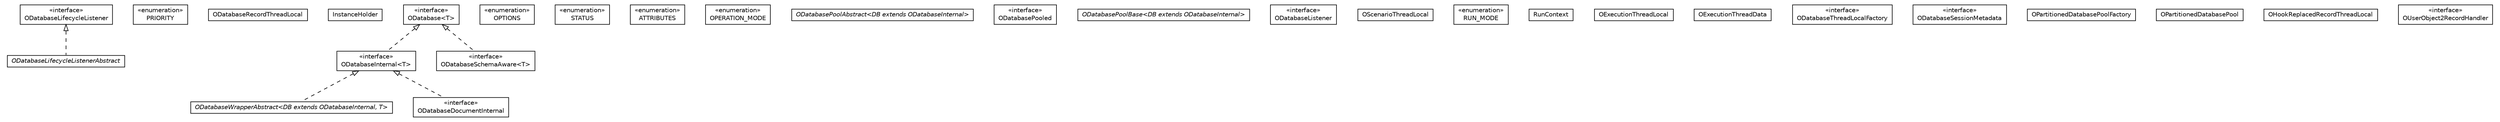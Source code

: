 #!/usr/local/bin/dot
#
# Class diagram 
# Generated by UMLGraph version R5_6-24-gf6e263 (http://www.umlgraph.org/)
#

digraph G {
	edge [fontname="Helvetica",fontsize=10,labelfontname="Helvetica",labelfontsize=10];
	node [fontname="Helvetica",fontsize=10,shape=plaintext];
	nodesep=0.25;
	ranksep=0.5;
	// com.orientechnologies.orient.core.db.ODatabaseLifecycleListener
	c61154 [label=<<table title="com.orientechnologies.orient.core.db.ODatabaseLifecycleListener" border="0" cellborder="1" cellspacing="0" cellpadding="2" port="p" href="./ODatabaseLifecycleListener.html">
		<tr><td><table border="0" cellspacing="0" cellpadding="1">
<tr><td align="center" balign="center"> &#171;interface&#187; </td></tr>
<tr><td align="center" balign="center"> ODatabaseLifecycleListener </td></tr>
		</table></td></tr>
		</table>>, URL="./ODatabaseLifecycleListener.html", fontname="Helvetica", fontcolor="black", fontsize=10.0];
	// com.orientechnologies.orient.core.db.ODatabaseLifecycleListener.PRIORITY
	c61155 [label=<<table title="com.orientechnologies.orient.core.db.ODatabaseLifecycleListener.PRIORITY" border="0" cellborder="1" cellspacing="0" cellpadding="2" port="p" href="./ODatabaseLifecycleListener.PRIORITY.html">
		<tr><td><table border="0" cellspacing="0" cellpadding="1">
<tr><td align="center" balign="center"> &#171;enumeration&#187; </td></tr>
<tr><td align="center" balign="center"> PRIORITY </td></tr>
		</table></td></tr>
		</table>>, URL="./ODatabaseLifecycleListener.PRIORITY.html", fontname="Helvetica", fontcolor="black", fontsize=10.0];
	// com.orientechnologies.orient.core.db.ODatabaseRecordThreadLocal
	c61156 [label=<<table title="com.orientechnologies.orient.core.db.ODatabaseRecordThreadLocal" border="0" cellborder="1" cellspacing="0" cellpadding="2" port="p" href="./ODatabaseRecordThreadLocal.html">
		<tr><td><table border="0" cellspacing="0" cellpadding="1">
<tr><td align="center" balign="center"> ODatabaseRecordThreadLocal </td></tr>
		</table></td></tr>
		</table>>, URL="./ODatabaseRecordThreadLocal.html", fontname="Helvetica", fontcolor="black", fontsize=10.0];
	// com.orientechnologies.orient.core.db.ODatabaseRecordThreadLocal.InstanceHolder
	c61157 [label=<<table title="com.orientechnologies.orient.core.db.ODatabaseRecordThreadLocal.InstanceHolder" border="0" cellborder="1" cellspacing="0" cellpadding="2" port="p" href="./ODatabaseRecordThreadLocal.InstanceHolder.html">
		<tr><td><table border="0" cellspacing="0" cellpadding="1">
<tr><td align="center" balign="center"> InstanceHolder </td></tr>
		</table></td></tr>
		</table>>, URL="./ODatabaseRecordThreadLocal.InstanceHolder.html", fontname="Helvetica", fontcolor="black", fontsize=10.0];
	// com.orientechnologies.orient.core.db.ODatabaseWrapperAbstract<DB extends com.orientechnologies.orient.core.db.ODatabaseInternal, T>
	c61158 [label=<<table title="com.orientechnologies.orient.core.db.ODatabaseWrapperAbstract" border="0" cellborder="1" cellspacing="0" cellpadding="2" port="p" href="./ODatabaseWrapperAbstract.html">
		<tr><td><table border="0" cellspacing="0" cellpadding="1">
<tr><td align="center" balign="center"><font face="Helvetica-Oblique"> ODatabaseWrapperAbstract&lt;DB extends ODatabaseInternal, T&gt; </font></td></tr>
		</table></td></tr>
		</table>>, URL="./ODatabaseWrapperAbstract.html", fontname="Helvetica", fontcolor="black", fontsize=10.0];
	// com.orientechnologies.orient.core.db.ODatabase<T>
	c61159 [label=<<table title="com.orientechnologies.orient.core.db.ODatabase" border="0" cellborder="1" cellspacing="0" cellpadding="2" port="p" href="./ODatabase.html">
		<tr><td><table border="0" cellspacing="0" cellpadding="1">
<tr><td align="center" balign="center"> &#171;interface&#187; </td></tr>
<tr><td align="center" balign="center"> ODatabase&lt;T&gt; </td></tr>
		</table></td></tr>
		</table>>, URL="./ODatabase.html", fontname="Helvetica", fontcolor="black", fontsize=10.0];
	// com.orientechnologies.orient.core.db.ODatabase.OPTIONS
	c61160 [label=<<table title="com.orientechnologies.orient.core.db.ODatabase.OPTIONS" border="0" cellborder="1" cellspacing="0" cellpadding="2" port="p" href="./ODatabase.OPTIONS.html">
		<tr><td><table border="0" cellspacing="0" cellpadding="1">
<tr><td align="center" balign="center"> &#171;enumeration&#187; </td></tr>
<tr><td align="center" balign="center"> OPTIONS </td></tr>
		</table></td></tr>
		</table>>, URL="./ODatabase.OPTIONS.html", fontname="Helvetica", fontcolor="black", fontsize=10.0];
	// com.orientechnologies.orient.core.db.ODatabase.STATUS
	c61161 [label=<<table title="com.orientechnologies.orient.core.db.ODatabase.STATUS" border="0" cellborder="1" cellspacing="0" cellpadding="2" port="p" href="./ODatabase.STATUS.html">
		<tr><td><table border="0" cellspacing="0" cellpadding="1">
<tr><td align="center" balign="center"> &#171;enumeration&#187; </td></tr>
<tr><td align="center" balign="center"> STATUS </td></tr>
		</table></td></tr>
		</table>>, URL="./ODatabase.STATUS.html", fontname="Helvetica", fontcolor="black", fontsize=10.0];
	// com.orientechnologies.orient.core.db.ODatabase.ATTRIBUTES
	c61162 [label=<<table title="com.orientechnologies.orient.core.db.ODatabase.ATTRIBUTES" border="0" cellborder="1" cellspacing="0" cellpadding="2" port="p" href="./ODatabase.ATTRIBUTES.html">
		<tr><td><table border="0" cellspacing="0" cellpadding="1">
<tr><td align="center" balign="center"> &#171;enumeration&#187; </td></tr>
<tr><td align="center" balign="center"> ATTRIBUTES </td></tr>
		</table></td></tr>
		</table>>, URL="./ODatabase.ATTRIBUTES.html", fontname="Helvetica", fontcolor="black", fontsize=10.0];
	// com.orientechnologies.orient.core.db.ODatabase.OPERATION_MODE
	c61163 [label=<<table title="com.orientechnologies.orient.core.db.ODatabase.OPERATION_MODE" border="0" cellborder="1" cellspacing="0" cellpadding="2" port="p" href="./ODatabase.OPERATION_MODE.html">
		<tr><td><table border="0" cellspacing="0" cellpadding="1">
<tr><td align="center" balign="center"> &#171;enumeration&#187; </td></tr>
<tr><td align="center" balign="center"> OPERATION_MODE </td></tr>
		</table></td></tr>
		</table>>, URL="./ODatabase.OPERATION_MODE.html", fontname="Helvetica", fontcolor="black", fontsize=10.0];
	// com.orientechnologies.orient.core.db.ODatabasePoolAbstract<DB extends com.orientechnologies.orient.core.db.ODatabaseInternal>
	c61164 [label=<<table title="com.orientechnologies.orient.core.db.ODatabasePoolAbstract" border="0" cellborder="1" cellspacing="0" cellpadding="2" port="p" href="./ODatabasePoolAbstract.html">
		<tr><td><table border="0" cellspacing="0" cellpadding="1">
<tr><td align="center" balign="center"><font face="Helvetica-Oblique"> ODatabasePoolAbstract&lt;DB extends ODatabaseInternal&gt; </font></td></tr>
		</table></td></tr>
		</table>>, URL="./ODatabasePoolAbstract.html", fontname="Helvetica", fontcolor="black", fontsize=10.0];
	// com.orientechnologies.orient.core.db.ODatabasePooled
	c61165 [label=<<table title="com.orientechnologies.orient.core.db.ODatabasePooled" border="0" cellborder="1" cellspacing="0" cellpadding="2" port="p" href="./ODatabasePooled.html">
		<tr><td><table border="0" cellspacing="0" cellpadding="1">
<tr><td align="center" balign="center"> &#171;interface&#187; </td></tr>
<tr><td align="center" balign="center"> ODatabasePooled </td></tr>
		</table></td></tr>
		</table>>, URL="./ODatabasePooled.html", fontname="Helvetica", fontcolor="black", fontsize=10.0];
	// com.orientechnologies.orient.core.db.ODatabasePoolBase<DB extends com.orientechnologies.orient.core.db.ODatabaseInternal>
	c61166 [label=<<table title="com.orientechnologies.orient.core.db.ODatabasePoolBase" border="0" cellborder="1" cellspacing="0" cellpadding="2" port="p" href="./ODatabasePoolBase.html">
		<tr><td><table border="0" cellspacing="0" cellpadding="1">
<tr><td align="center" balign="center"><font face="Helvetica-Oblique"> ODatabasePoolBase&lt;DB extends ODatabaseInternal&gt; </font></td></tr>
		</table></td></tr>
		</table>>, URL="./ODatabasePoolBase.html", fontname="Helvetica", fontcolor="black", fontsize=10.0];
	// com.orientechnologies.orient.core.db.ODatabaseLifecycleListenerAbstract
	c61167 [label=<<table title="com.orientechnologies.orient.core.db.ODatabaseLifecycleListenerAbstract" border="0" cellborder="1" cellspacing="0" cellpadding="2" port="p" href="./ODatabaseLifecycleListenerAbstract.html">
		<tr><td><table border="0" cellspacing="0" cellpadding="1">
<tr><td align="center" balign="center"><font face="Helvetica-Oblique"> ODatabaseLifecycleListenerAbstract </font></td></tr>
		</table></td></tr>
		</table>>, URL="./ODatabaseLifecycleListenerAbstract.html", fontname="Helvetica", fontcolor="black", fontsize=10.0];
	// com.orientechnologies.orient.core.db.ODatabaseListener
	c61168 [label=<<table title="com.orientechnologies.orient.core.db.ODatabaseListener" border="0" cellborder="1" cellspacing="0" cellpadding="2" port="p" href="./ODatabaseListener.html">
		<tr><td><table border="0" cellspacing="0" cellpadding="1">
<tr><td align="center" balign="center"> &#171;interface&#187; </td></tr>
<tr><td align="center" balign="center"> ODatabaseListener </td></tr>
		</table></td></tr>
		</table>>, URL="./ODatabaseListener.html", fontname="Helvetica", fontcolor="black", fontsize=10.0];
	// com.orientechnologies.orient.core.db.OScenarioThreadLocal
	c61169 [label=<<table title="com.orientechnologies.orient.core.db.OScenarioThreadLocal" border="0" cellborder="1" cellspacing="0" cellpadding="2" port="p" href="./OScenarioThreadLocal.html">
		<tr><td><table border="0" cellspacing="0" cellpadding="1">
<tr><td align="center" balign="center"> OScenarioThreadLocal </td></tr>
		</table></td></tr>
		</table>>, URL="./OScenarioThreadLocal.html", fontname="Helvetica", fontcolor="black", fontsize=10.0];
	// com.orientechnologies.orient.core.db.OScenarioThreadLocal.RUN_MODE
	c61170 [label=<<table title="com.orientechnologies.orient.core.db.OScenarioThreadLocal.RUN_MODE" border="0" cellborder="1" cellspacing="0" cellpadding="2" port="p" href="./OScenarioThreadLocal.RUN_MODE.html">
		<tr><td><table border="0" cellspacing="0" cellpadding="1">
<tr><td align="center" balign="center"> &#171;enumeration&#187; </td></tr>
<tr><td align="center" balign="center"> RUN_MODE </td></tr>
		</table></td></tr>
		</table>>, URL="./OScenarioThreadLocal.RUN_MODE.html", fontname="Helvetica", fontcolor="black", fontsize=10.0];
	// com.orientechnologies.orient.core.db.OScenarioThreadLocal.RunContext
	c61171 [label=<<table title="com.orientechnologies.orient.core.db.OScenarioThreadLocal.RunContext" border="0" cellborder="1" cellspacing="0" cellpadding="2" port="p" href="./OScenarioThreadLocal.RunContext.html">
		<tr><td><table border="0" cellspacing="0" cellpadding="1">
<tr><td align="center" balign="center"> RunContext </td></tr>
		</table></td></tr>
		</table>>, URL="./OScenarioThreadLocal.RunContext.html", fontname="Helvetica", fontcolor="black", fontsize=10.0];
	// com.orientechnologies.orient.core.db.OExecutionThreadLocal
	c61172 [label=<<table title="com.orientechnologies.orient.core.db.OExecutionThreadLocal" border="0" cellborder="1" cellspacing="0" cellpadding="2" port="p" href="./OExecutionThreadLocal.html">
		<tr><td><table border="0" cellspacing="0" cellpadding="1">
<tr><td align="center" balign="center"> OExecutionThreadLocal </td></tr>
		</table></td></tr>
		</table>>, URL="./OExecutionThreadLocal.html", fontname="Helvetica", fontcolor="black", fontsize=10.0];
	// com.orientechnologies.orient.core.db.OExecutionThreadLocal.OExecutionThreadData
	c61173 [label=<<table title="com.orientechnologies.orient.core.db.OExecutionThreadLocal.OExecutionThreadData" border="0" cellborder="1" cellspacing="0" cellpadding="2" port="p" href="./OExecutionThreadLocal.OExecutionThreadData.html">
		<tr><td><table border="0" cellspacing="0" cellpadding="1">
<tr><td align="center" balign="center"> OExecutionThreadData </td></tr>
		</table></td></tr>
		</table>>, URL="./OExecutionThreadLocal.OExecutionThreadData.html", fontname="Helvetica", fontcolor="black", fontsize=10.0];
	// com.orientechnologies.orient.core.db.ODatabaseInternal<T>
	c61174 [label=<<table title="com.orientechnologies.orient.core.db.ODatabaseInternal" border="0" cellborder="1" cellspacing="0" cellpadding="2" port="p" href="./ODatabaseInternal.html">
		<tr><td><table border="0" cellspacing="0" cellpadding="1">
<tr><td align="center" balign="center"> &#171;interface&#187; </td></tr>
<tr><td align="center" balign="center"> ODatabaseInternal&lt;T&gt; </td></tr>
		</table></td></tr>
		</table>>, URL="./ODatabaseInternal.html", fontname="Helvetica", fontcolor="black", fontsize=10.0];
	// com.orientechnologies.orient.core.db.ODatabaseThreadLocalFactory
	c61175 [label=<<table title="com.orientechnologies.orient.core.db.ODatabaseThreadLocalFactory" border="0" cellborder="1" cellspacing="0" cellpadding="2" port="p" href="./ODatabaseThreadLocalFactory.html">
		<tr><td><table border="0" cellspacing="0" cellpadding="1">
<tr><td align="center" balign="center"> &#171;interface&#187; </td></tr>
<tr><td align="center" balign="center"> ODatabaseThreadLocalFactory </td></tr>
		</table></td></tr>
		</table>>, URL="./ODatabaseThreadLocalFactory.html", fontname="Helvetica", fontcolor="black", fontsize=10.0];
	// com.orientechnologies.orient.core.db.ODatabaseSessionMetadata
	c61176 [label=<<table title="com.orientechnologies.orient.core.db.ODatabaseSessionMetadata" border="0" cellborder="1" cellspacing="0" cellpadding="2" port="p" href="./ODatabaseSessionMetadata.html">
		<tr><td><table border="0" cellspacing="0" cellpadding="1">
<tr><td align="center" balign="center"> &#171;interface&#187; </td></tr>
<tr><td align="center" balign="center"> ODatabaseSessionMetadata </td></tr>
		</table></td></tr>
		</table>>, URL="./ODatabaseSessionMetadata.html", fontname="Helvetica", fontcolor="black", fontsize=10.0];
	// com.orientechnologies.orient.core.db.OPartitionedDatabasePoolFactory
	c61177 [label=<<table title="com.orientechnologies.orient.core.db.OPartitionedDatabasePoolFactory" border="0" cellborder="1" cellspacing="0" cellpadding="2" port="p" href="./OPartitionedDatabasePoolFactory.html">
		<tr><td><table border="0" cellspacing="0" cellpadding="1">
<tr><td align="center" balign="center"> OPartitionedDatabasePoolFactory </td></tr>
		</table></td></tr>
		</table>>, URL="./OPartitionedDatabasePoolFactory.html", fontname="Helvetica", fontcolor="black", fontsize=10.0];
	// com.orientechnologies.orient.core.db.ODatabaseSchemaAware<T>
	c61178 [label=<<table title="com.orientechnologies.orient.core.db.ODatabaseSchemaAware" border="0" cellborder="1" cellspacing="0" cellpadding="2" port="p" href="./ODatabaseSchemaAware.html">
		<tr><td><table border="0" cellspacing="0" cellpadding="1">
<tr><td align="center" balign="center"> &#171;interface&#187; </td></tr>
<tr><td align="center" balign="center"> ODatabaseSchemaAware&lt;T&gt; </td></tr>
		</table></td></tr>
		</table>>, URL="./ODatabaseSchemaAware.html", fontname="Helvetica", fontcolor="black", fontsize=10.0];
	// com.orientechnologies.orient.core.db.OPartitionedDatabasePool
	c61179 [label=<<table title="com.orientechnologies.orient.core.db.OPartitionedDatabasePool" border="0" cellborder="1" cellspacing="0" cellpadding="2" port="p" href="./OPartitionedDatabasePool.html">
		<tr><td><table border="0" cellspacing="0" cellpadding="1">
<tr><td align="center" balign="center"> OPartitionedDatabasePool </td></tr>
		</table></td></tr>
		</table>>, URL="./OPartitionedDatabasePool.html", fontname="Helvetica", fontcolor="black", fontsize=10.0];
	// com.orientechnologies.orient.core.db.OHookReplacedRecordThreadLocal
	c61180 [label=<<table title="com.orientechnologies.orient.core.db.OHookReplacedRecordThreadLocal" border="0" cellborder="1" cellspacing="0" cellpadding="2" port="p" href="./OHookReplacedRecordThreadLocal.html">
		<tr><td><table border="0" cellspacing="0" cellpadding="1">
<tr><td align="center" balign="center"> OHookReplacedRecordThreadLocal </td></tr>
		</table></td></tr>
		</table>>, URL="./OHookReplacedRecordThreadLocal.html", fontname="Helvetica", fontcolor="black", fontsize=10.0];
	// com.orientechnologies.orient.core.db.ODatabaseDocumentInternal
	c61181 [label=<<table title="com.orientechnologies.orient.core.db.ODatabaseDocumentInternal" border="0" cellborder="1" cellspacing="0" cellpadding="2" port="p" href="./ODatabaseDocumentInternal.html">
		<tr><td><table border="0" cellspacing="0" cellpadding="1">
<tr><td align="center" balign="center"> &#171;interface&#187; </td></tr>
<tr><td align="center" balign="center"> ODatabaseDocumentInternal </td></tr>
		</table></td></tr>
		</table>>, URL="./ODatabaseDocumentInternal.html", fontname="Helvetica", fontcolor="black", fontsize=10.0];
	// com.orientechnologies.orient.core.db.OUserObject2RecordHandler
	c61182 [label=<<table title="com.orientechnologies.orient.core.db.OUserObject2RecordHandler" border="0" cellborder="1" cellspacing="0" cellpadding="2" port="p" href="./OUserObject2RecordHandler.html">
		<tr><td><table border="0" cellspacing="0" cellpadding="1">
<tr><td align="center" balign="center"> &#171;interface&#187; </td></tr>
<tr><td align="center" balign="center"> OUserObject2RecordHandler </td></tr>
		</table></td></tr>
		</table>>, URL="./OUserObject2RecordHandler.html", fontname="Helvetica", fontcolor="black", fontsize=10.0];
	//com.orientechnologies.orient.core.db.ODatabaseWrapperAbstract<DB extends com.orientechnologies.orient.core.db.ODatabaseInternal, T> implements com.orientechnologies.orient.core.db.ODatabaseInternal<T>
	c61174:p -> c61158:p [dir=back,arrowtail=empty,style=dashed];
	//com.orientechnologies.orient.core.db.ODatabaseLifecycleListenerAbstract implements com.orientechnologies.orient.core.db.ODatabaseLifecycleListener
	c61154:p -> c61167:p [dir=back,arrowtail=empty,style=dashed];
	//com.orientechnologies.orient.core.db.ODatabaseInternal<T> implements com.orientechnologies.orient.core.db.ODatabase<T>
	c61159:p -> c61174:p [dir=back,arrowtail=empty,style=dashed];
	//com.orientechnologies.orient.core.db.ODatabaseSchemaAware<T> implements com.orientechnologies.orient.core.db.ODatabase<T>
	c61159:p -> c61178:p [dir=back,arrowtail=empty,style=dashed];
	//com.orientechnologies.orient.core.db.ODatabaseDocumentInternal implements com.orientechnologies.orient.core.db.ODatabaseInternal<T>
	c61174:p -> c61181:p [dir=back,arrowtail=empty,style=dashed];
}

